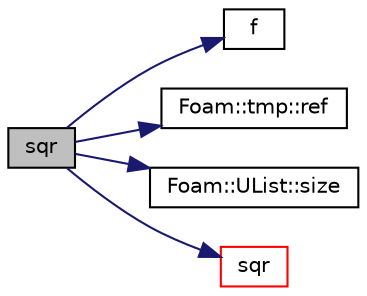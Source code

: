 digraph "sqr"
{
  bgcolor="transparent";
  edge [fontname="Helvetica",fontsize="10",labelfontname="Helvetica",labelfontsize="10"];
  node [fontname="Helvetica",fontsize="10",shape=record];
  rankdir="LR";
  Node78114 [label="sqr",height=0.2,width=0.4,color="black", fillcolor="grey75", style="filled", fontcolor="black"];
  Node78114 -> Node78115 [color="midnightblue",fontsize="10",style="solid",fontname="Helvetica"];
  Node78115 [label="f",height=0.2,width=0.4,color="black",URL="$a18335.html#a888be93833ac7a23170555c69c690288"];
  Node78114 -> Node78116 [color="midnightblue",fontsize="10",style="solid",fontname="Helvetica"];
  Node78116 [label="Foam::tmp::ref",height=0.2,width=0.4,color="black",URL="$a27077.html#aeaf81e641282874cef07f5b808efc83b",tooltip="Return non-const reference or generate a fatal error. "];
  Node78114 -> Node78117 [color="midnightblue",fontsize="10",style="solid",fontname="Helvetica"];
  Node78117 [label="Foam::UList::size",height=0.2,width=0.4,color="black",URL="$a26837.html#a47b3bf30da1eb3ab8076b5fbe00e0494",tooltip="Return the number of elements in the UList. "];
  Node78114 -> Node78118 [color="midnightblue",fontsize="10",style="solid",fontname="Helvetica"];
  Node78118 [label="sqr",height=0.2,width=0.4,color="red",URL="$a21851.html#a277dc11c581d53826ab5090b08f3b17b"];
}
